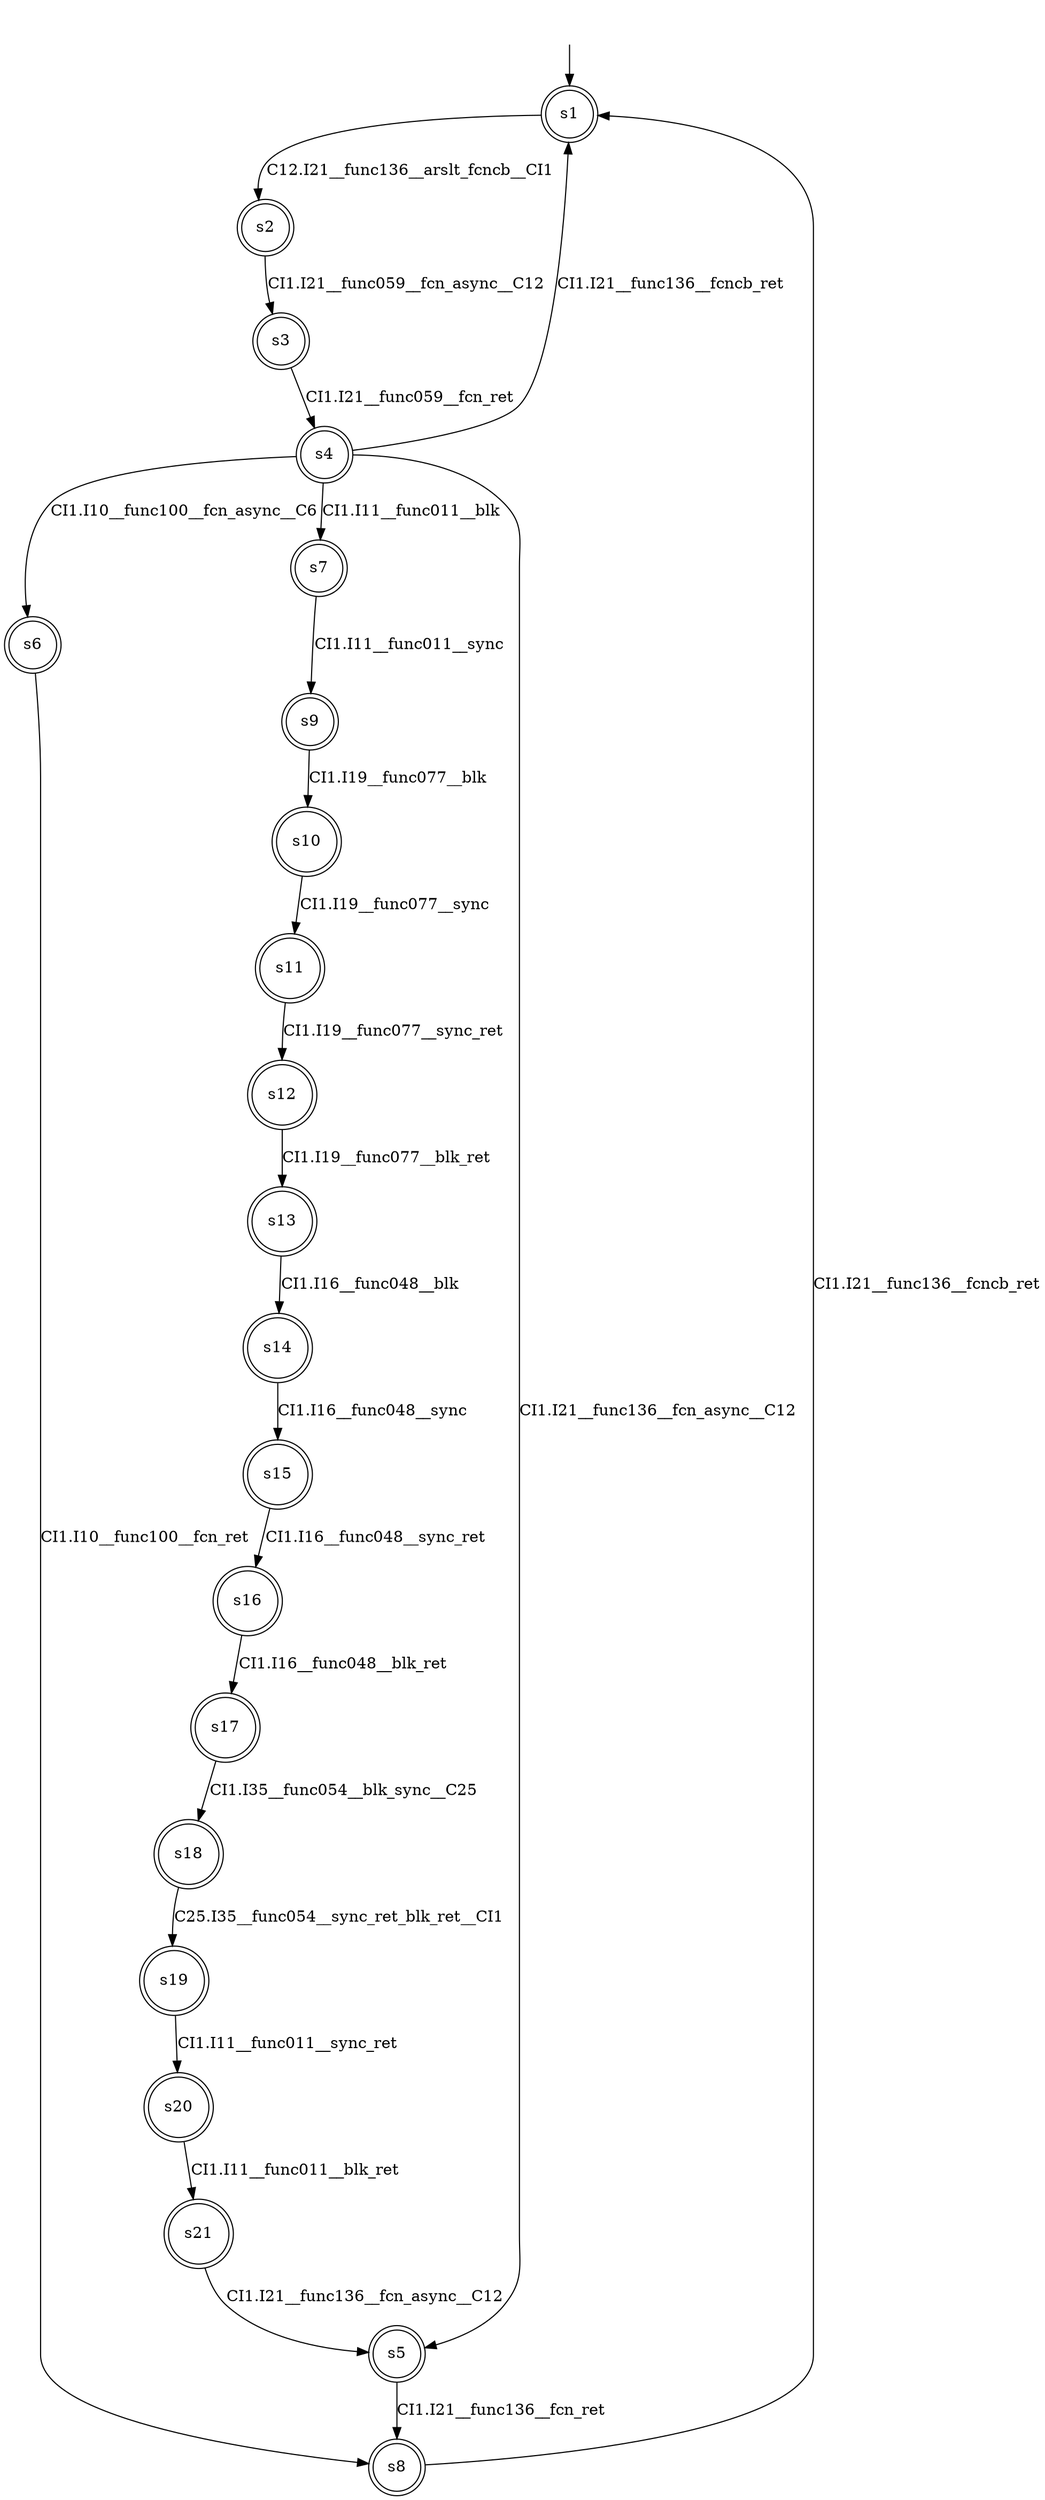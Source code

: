 digraph automaton {
	1 [label=<s1> shape="doublecircle"];
	2 [label=<s2> shape="doublecircle"];
	3 [label=<s3> shape="doublecircle"];
	4 [label=<s4> shape="doublecircle"];
	5 [label=<s5> shape="doublecircle"];
	6 [label=<s6> shape="doublecircle"];
	7 [label=<s7> shape="doublecircle"];
	8 [label=<s8> shape="doublecircle"];
	9 [label=<s9> shape="doublecircle"];
	10 [label=<s10> shape="doublecircle"];
	11 [label=<s11> shape="doublecircle"];
	12 [label=<s12> shape="doublecircle"];
	13 [label=<s13> shape="doublecircle"];
	14 [label=<s14> shape="doublecircle"];
	15 [label=<s15> shape="doublecircle"];
	16 [label=<s16> shape="doublecircle"];
	17 [label=<s17> shape="doublecircle"];
	18 [label=<s18> shape="doublecircle"];
	19 [label=<s19> shape="doublecircle"];
	20 [label=<s20> shape="doublecircle"];
	21 [label=<s21> shape="doublecircle"];
	__init1 [label=<> shape="none"];
	__init1 -> 1;
	1 -> 2 [label=<C12.I21__func136__arslt_fcncb__CI1> id="1-0-2"];
	2 -> 3 [label=<CI1.I21__func059__fcn_async__C12> id="2-0-3"];
	3 -> 4 [label=<CI1.I21__func059__fcn_ret> id="3-0-4"];
	4 -> 5 [label=<CI1.I21__func136__fcn_async__C12> id="4-0-5"];
	4 -> 6 [label=<CI1.I10__func100__fcn_async__C6> id="4-1-6"];
	4 -> 1 [label=<CI1.I21__func136__fcncb_ret> id="4-2-1"];
	4 -> 7 [label=<CI1.I11__func011__blk> id="4-3-7"];
	5 -> 8 [label=<CI1.I21__func136__fcn_ret> id="5-0-8"];
	6 -> 8 [label=<CI1.I10__func100__fcn_ret> id="6-0-8"];
	7 -> 9 [label=<CI1.I11__func011__sync> id="7-0-9"];
	8 -> 1 [label=<CI1.I21__func136__fcncb_ret> id="8-0-1"];
	9 -> 10 [label=<CI1.I19__func077__blk> id="9-0-10"];
	10 -> 11 [label=<CI1.I19__func077__sync> id="10-0-11"];
	11 -> 12 [label=<CI1.I19__func077__sync_ret> id="11-0-12"];
	12 -> 13 [label=<CI1.I19__func077__blk_ret> id="12-0-13"];
	13 -> 14 [label=<CI1.I16__func048__blk> id="13-0-14"];
	14 -> 15 [label=<CI1.I16__func048__sync> id="14-0-15"];
	15 -> 16 [label=<CI1.I16__func048__sync_ret> id="15-0-16"];
	16 -> 17 [label=<CI1.I16__func048__blk_ret> id="16-0-17"];
	17 -> 18 [label=<CI1.I35__func054__blk_sync__C25> id="17-0-18"];
	18 -> 19 [label=<C25.I35__func054__sync_ret_blk_ret__CI1> id="18-0-19"];
	19 -> 20 [label=<CI1.I11__func011__sync_ret> id="19-0-20"];
	20 -> 21 [label=<CI1.I11__func011__blk_ret> id="20-0-21"];
	21 -> 5 [label=<CI1.I21__func136__fcn_async__C12> id="21-0-5"];
}

